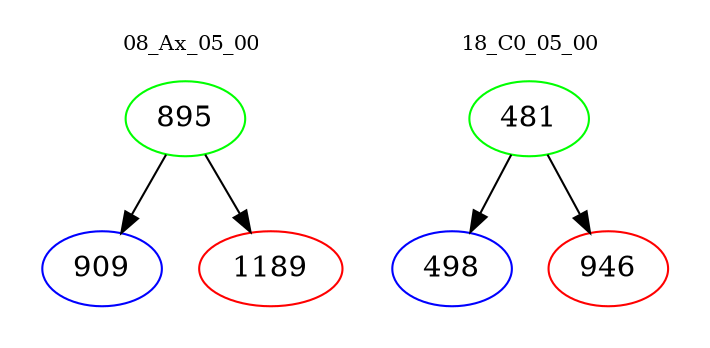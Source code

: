 digraph{
subgraph cluster_0 {
color = white
label = "08_Ax_05_00";
fontsize=10;
T0_895 [label="895", color="green"]
T0_895 -> T0_909 [color="black"]
T0_909 [label="909", color="blue"]
T0_895 -> T0_1189 [color="black"]
T0_1189 [label="1189", color="red"]
}
subgraph cluster_1 {
color = white
label = "18_C0_05_00";
fontsize=10;
T1_481 [label="481", color="green"]
T1_481 -> T1_498 [color="black"]
T1_498 [label="498", color="blue"]
T1_481 -> T1_946 [color="black"]
T1_946 [label="946", color="red"]
}
}
